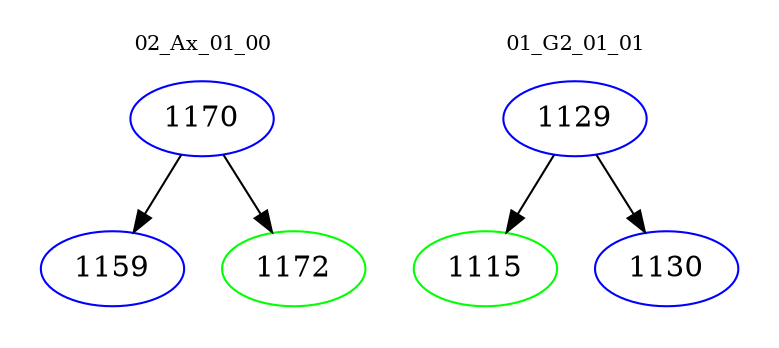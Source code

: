 digraph{
subgraph cluster_0 {
color = white
label = "02_Ax_01_00";
fontsize=10;
T0_1170 [label="1170", color="blue"]
T0_1170 -> T0_1159 [color="black"]
T0_1159 [label="1159", color="blue"]
T0_1170 -> T0_1172 [color="black"]
T0_1172 [label="1172", color="green"]
}
subgraph cluster_1 {
color = white
label = "01_G2_01_01";
fontsize=10;
T1_1129 [label="1129", color="blue"]
T1_1129 -> T1_1115 [color="black"]
T1_1115 [label="1115", color="green"]
T1_1129 -> T1_1130 [color="black"]
T1_1130 [label="1130", color="blue"]
}
}
